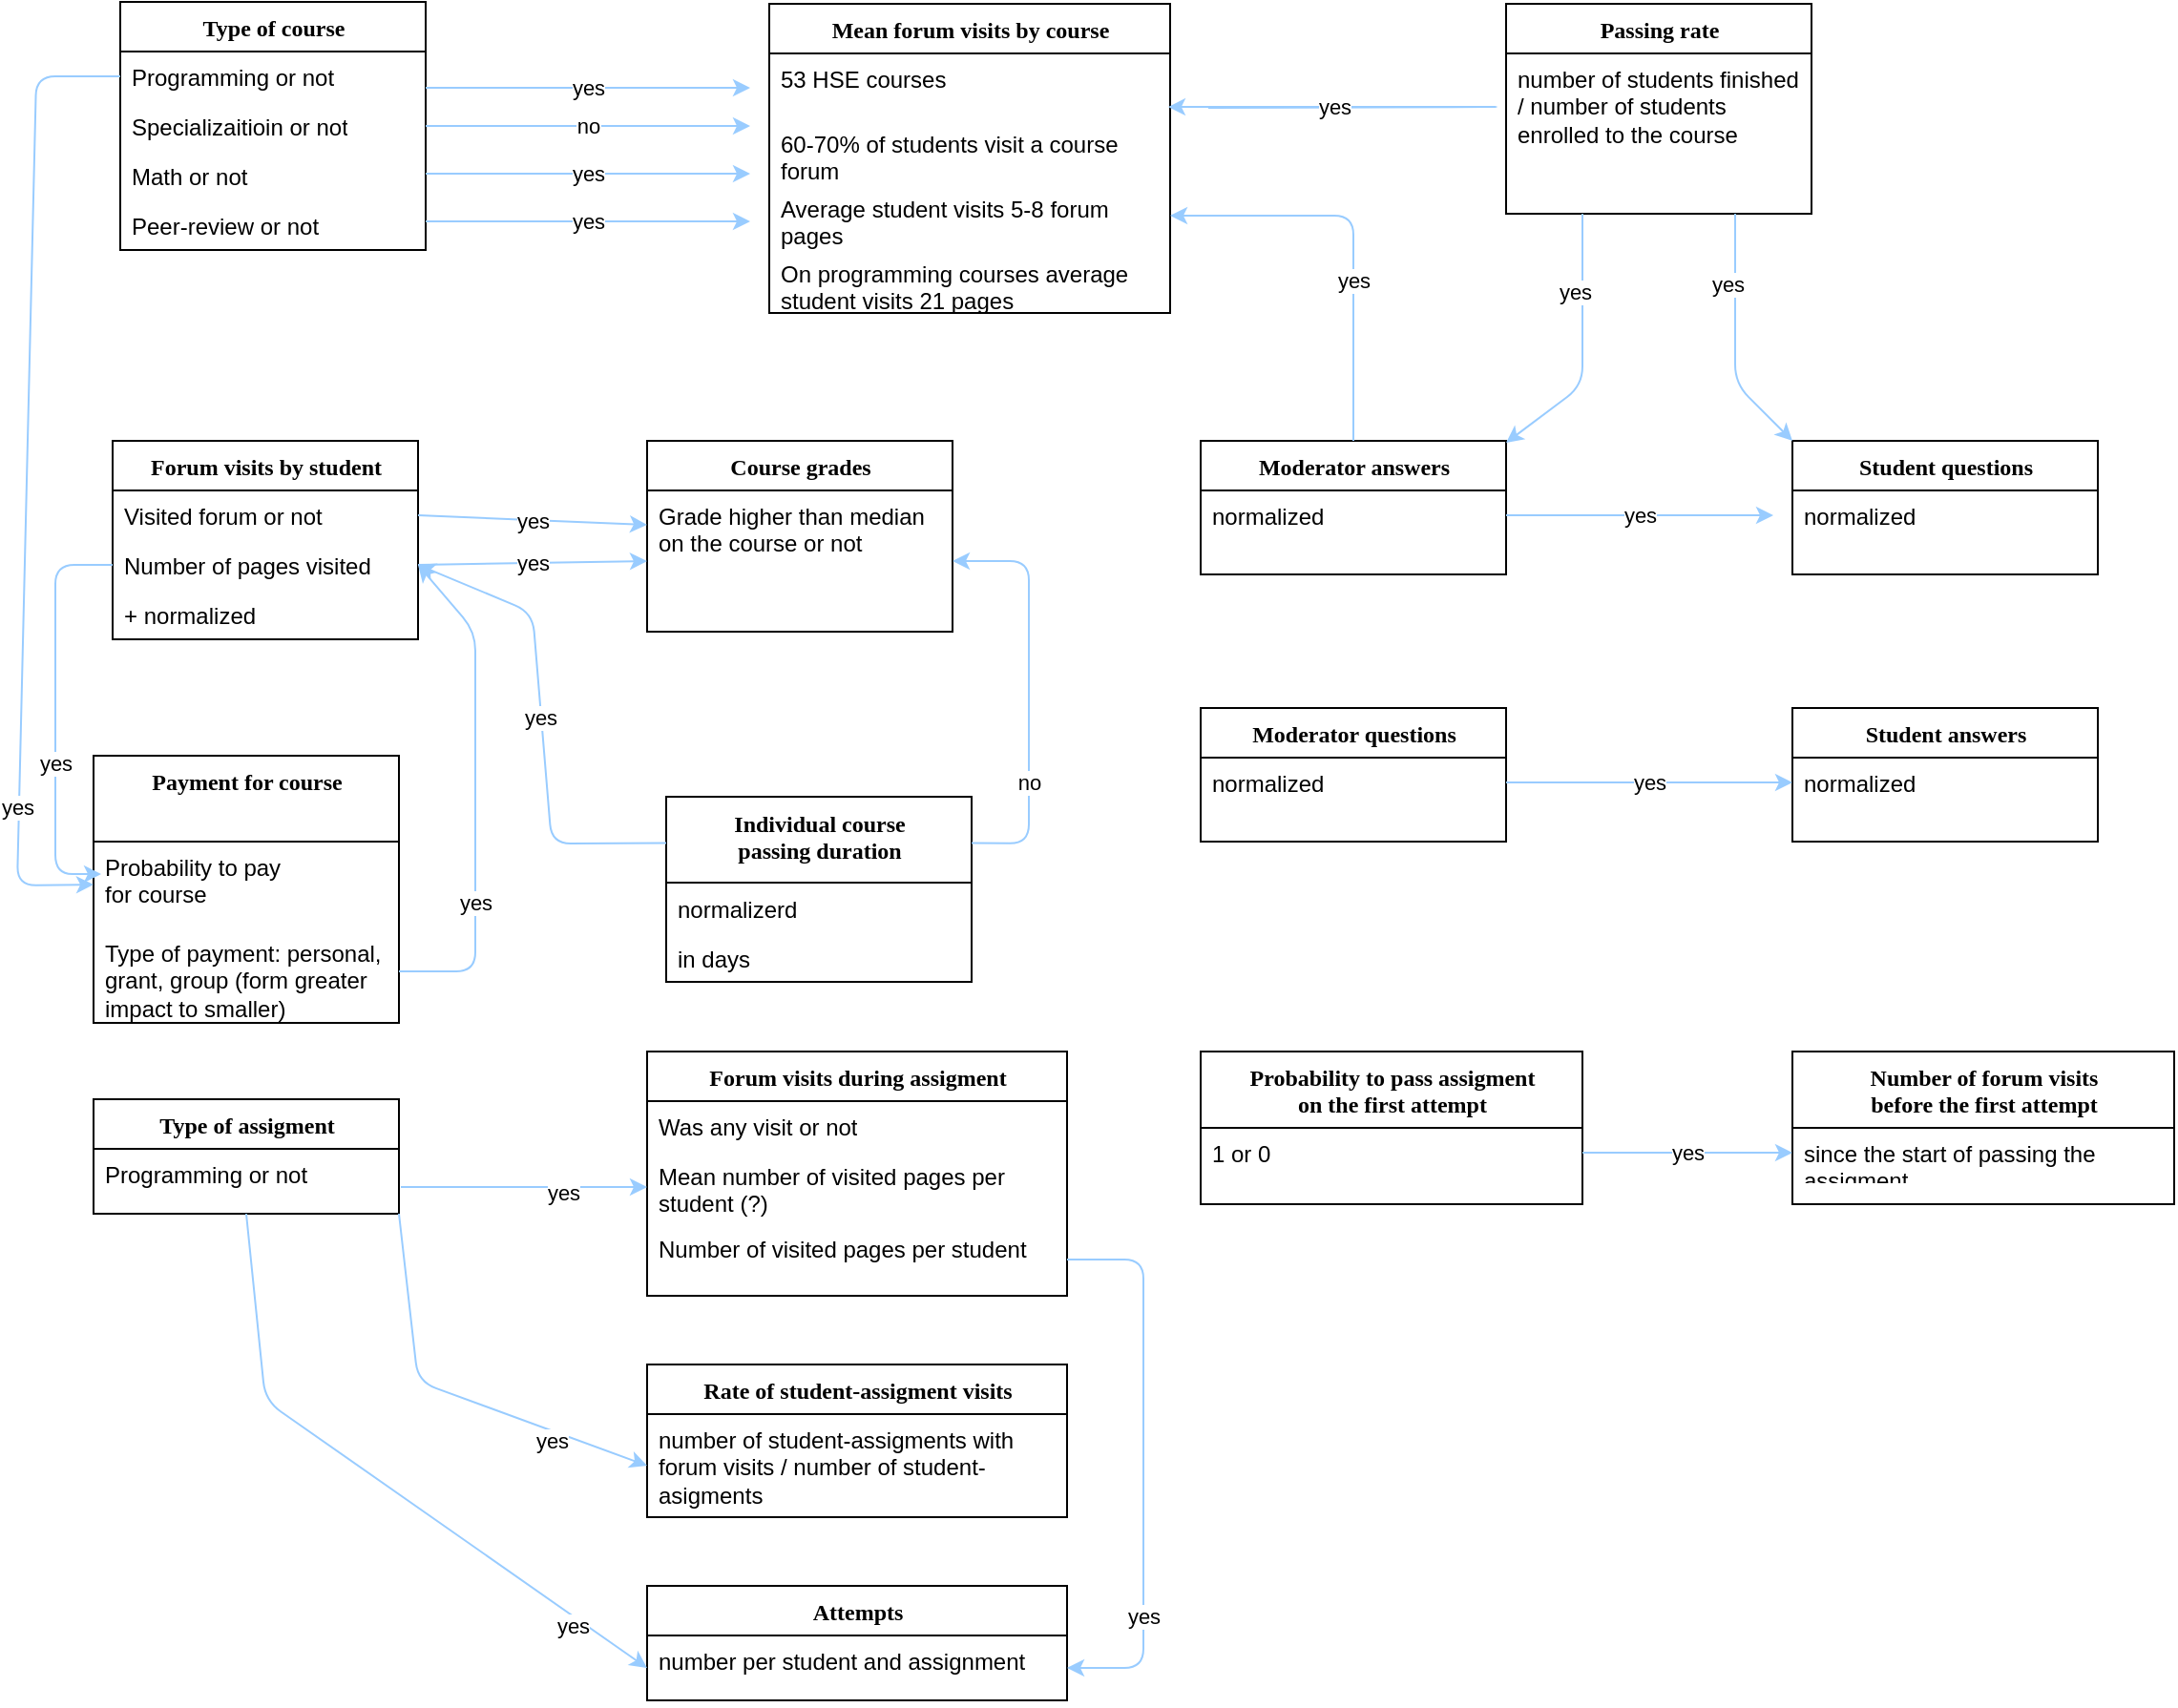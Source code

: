 <mxfile version="14.2.4" type="github">
  <diagram name="Page-1" id="9f46799a-70d6-7492-0946-bef42562c5a5">
    <mxGraphModel dx="1436" dy="722" grid="1" gridSize="10" guides="1" tooltips="1" connect="1" arrows="1" fold="1" page="1" pageScale="1" pageWidth="1100" pageHeight="850" background="#ffffff" math="0" shadow="0">
      <root>
        <mxCell id="0" />
        <mxCell id="1" parent="0" />
        <mxCell id="78961159f06e98e8-17" value="Type of course" style="swimlane;html=1;fontStyle=1;align=center;verticalAlign=top;childLayout=stackLayout;horizontal=1;startSize=26;horizontalStack=0;resizeParent=1;resizeLast=0;collapsible=1;marginBottom=0;swimlaneFillColor=#ffffff;rounded=0;shadow=0;comic=0;labelBackgroundColor=none;strokeWidth=1;fillColor=none;fontFamily=Verdana;fontSize=12" parent="1" vertex="1">
          <mxGeometry x="64" y="30" width="160" height="130" as="geometry" />
        </mxCell>
        <mxCell id="78961159f06e98e8-21" value="Programming or not" style="text;html=1;strokeColor=none;fillColor=none;align=left;verticalAlign=top;spacingLeft=4;spacingRight=4;whiteSpace=wrap;overflow=hidden;rotatable=0;points=[[0,0.5],[1,0.5]];portConstraint=eastwest;" parent="78961159f06e98e8-17" vertex="1">
          <mxGeometry y="26" width="160" height="26" as="geometry" />
        </mxCell>
        <mxCell id="78961159f06e98e8-23" value="Specializaitioin or not" style="text;html=1;strokeColor=none;fillColor=none;align=left;verticalAlign=top;spacingLeft=4;spacingRight=4;whiteSpace=wrap;overflow=hidden;rotatable=0;points=[[0,0.5],[1,0.5]];portConstraint=eastwest;" parent="78961159f06e98e8-17" vertex="1">
          <mxGeometry y="52" width="160" height="26" as="geometry" />
        </mxCell>
        <mxCell id="aLycQv6dGpjv4xVjG4Al-23" value="Math or not" style="text;html=1;strokeColor=none;fillColor=none;align=left;verticalAlign=top;spacingLeft=4;spacingRight=4;whiteSpace=wrap;overflow=hidden;rotatable=0;points=[[0,0.5],[1,0.5]];portConstraint=eastwest;" parent="78961159f06e98e8-17" vertex="1">
          <mxGeometry y="78" width="160" height="26" as="geometry" />
        </mxCell>
        <mxCell id="aLycQv6dGpjv4xVjG4Al-24" value="Peer-review or not" style="text;html=1;strokeColor=none;fillColor=none;align=left;verticalAlign=top;spacingLeft=4;spacingRight=4;whiteSpace=wrap;overflow=hidden;rotatable=0;points=[[0,0.5],[1,0.5]];portConstraint=eastwest;" parent="78961159f06e98e8-17" vertex="1">
          <mxGeometry y="104" width="160" height="26" as="geometry" />
        </mxCell>
        <mxCell id="78961159f06e98e8-30" value="Mean forum visits by course" style="swimlane;html=1;fontStyle=1;align=center;verticalAlign=top;childLayout=stackLayout;horizontal=1;startSize=26;horizontalStack=0;resizeParent=1;resizeLast=0;collapsible=1;marginBottom=0;swimlaneFillColor=#ffffff;rounded=0;shadow=0;comic=0;labelBackgroundColor=none;strokeWidth=1;fillColor=none;fontFamily=Verdana;fontSize=12" parent="1" vertex="1">
          <mxGeometry x="404" y="31" width="210" height="162" as="geometry" />
        </mxCell>
        <mxCell id="78961159f06e98e8-42" value="53 HSE courses" style="text;html=1;strokeColor=none;fillColor=none;align=left;verticalAlign=top;spacingLeft=4;spacingRight=4;whiteSpace=wrap;overflow=hidden;rotatable=0;points=[[0,0.5],[1,0.5]];portConstraint=eastwest;" parent="78961159f06e98e8-30" vertex="1">
          <mxGeometry y="26" width="210" height="34" as="geometry" />
        </mxCell>
        <mxCell id="aLycQv6dGpjv4xVjG4Al-15" value="60-70% of students visit a course forum" style="text;html=1;strokeColor=none;fillColor=none;align=left;verticalAlign=top;spacingLeft=4;spacingRight=4;whiteSpace=wrap;overflow=hidden;rotatable=0;points=[[0,0.5],[1,0.5]];portConstraint=eastwest;" parent="78961159f06e98e8-30" vertex="1">
          <mxGeometry y="60" width="210" height="34" as="geometry" />
        </mxCell>
        <mxCell id="aLycQv6dGpjv4xVjG4Al-16" value="Average student visits 5-8 forum pages" style="text;html=1;strokeColor=none;fillColor=none;align=left;verticalAlign=top;spacingLeft=4;spacingRight=4;whiteSpace=wrap;overflow=hidden;rotatable=0;points=[[0,0.5],[1,0.5]];portConstraint=eastwest;" parent="78961159f06e98e8-30" vertex="1">
          <mxGeometry y="94" width="210" height="34" as="geometry" />
        </mxCell>
        <mxCell id="aLycQv6dGpjv4xVjG4Al-17" value="On programming courses average student visits 21 pages" style="text;html=1;strokeColor=none;fillColor=none;align=left;verticalAlign=top;spacingLeft=4;spacingRight=4;whiteSpace=wrap;overflow=hidden;rotatable=0;points=[[0,0.5],[1,0.5]];portConstraint=eastwest;" parent="78961159f06e98e8-30" vertex="1">
          <mxGeometry y="128" width="210" height="34" as="geometry" />
        </mxCell>
        <mxCell id="78961159f06e98e8-43" value="Passing rate" style="swimlane;html=1;fontStyle=1;align=center;verticalAlign=top;childLayout=stackLayout;horizontal=1;startSize=26;horizontalStack=0;resizeParent=1;resizeLast=0;collapsible=1;marginBottom=0;swimlaneFillColor=#ffffff;rounded=0;shadow=0;comic=0;labelBackgroundColor=none;strokeWidth=1;fillColor=none;fontFamily=Verdana;fontSize=12" parent="1" vertex="1">
          <mxGeometry x="790" y="31" width="160" height="110" as="geometry" />
        </mxCell>
        <mxCell id="78961159f06e98e8-44" value="number of students finished / number of students enrolled to the course" style="text;html=1;strokeColor=none;fillColor=none;align=left;verticalAlign=top;spacingLeft=4;spacingRight=4;whiteSpace=wrap;overflow=hidden;rotatable=0;points=[[0,0.5],[1,0.5]];portConstraint=eastwest;" parent="78961159f06e98e8-43" vertex="1">
          <mxGeometry y="26" width="160" height="54" as="geometry" />
        </mxCell>
        <mxCell id="78961159f06e98e8-56" value="Forum visits by student" style="swimlane;html=1;fontStyle=1;align=center;verticalAlign=top;childLayout=stackLayout;horizontal=1;startSize=26;horizontalStack=0;resizeParent=1;resizeLast=0;collapsible=1;marginBottom=0;swimlaneFillColor=#ffffff;rounded=0;shadow=0;comic=0;labelBackgroundColor=none;strokeWidth=1;fillColor=none;fontFamily=Verdana;fontSize=12" parent="1" vertex="1">
          <mxGeometry x="60" y="260" width="160" height="104" as="geometry" />
        </mxCell>
        <mxCell id="78961159f06e98e8-57" value="Visited forum or not" style="text;html=1;strokeColor=none;fillColor=none;align=left;verticalAlign=top;spacingLeft=4;spacingRight=4;whiteSpace=wrap;overflow=hidden;rotatable=0;points=[[0,0.5],[1,0.5]];portConstraint=eastwest;" parent="78961159f06e98e8-56" vertex="1">
          <mxGeometry y="26" width="160" height="26" as="geometry" />
        </mxCell>
        <mxCell id="78961159f06e98e8-58" value="Number of pages visited" style="text;html=1;strokeColor=none;fillColor=none;align=left;verticalAlign=top;spacingLeft=4;spacingRight=4;whiteSpace=wrap;overflow=hidden;rotatable=0;points=[[0,0.5],[1,0.5]];portConstraint=eastwest;" parent="78961159f06e98e8-56" vertex="1">
          <mxGeometry y="52" width="160" height="26" as="geometry" />
        </mxCell>
        <mxCell id="UFu44BDGkwiWeATgF32q-23" value="+ normalized" style="text;html=1;strokeColor=none;fillColor=none;align=left;verticalAlign=top;spacingLeft=4;spacingRight=4;whiteSpace=wrap;overflow=hidden;rotatable=0;points=[[0,0.5],[1,0.5]];portConstraint=eastwest;" vertex="1" parent="78961159f06e98e8-56">
          <mxGeometry y="78" width="160" height="26" as="geometry" />
        </mxCell>
        <mxCell id="78961159f06e98e8-69" value="Course grades" style="swimlane;html=1;fontStyle=1;align=center;verticalAlign=top;childLayout=stackLayout;horizontal=1;startSize=26;horizontalStack=0;resizeParent=1;resizeLast=0;collapsible=1;marginBottom=0;swimlaneFillColor=#ffffff;rounded=0;shadow=0;comic=0;labelBackgroundColor=none;strokeWidth=1;fillColor=none;fontFamily=Verdana;fontSize=12;direction=east;" parent="1" vertex="1">
          <mxGeometry x="340" y="260" width="160" height="100" as="geometry" />
        </mxCell>
        <mxCell id="78961159f06e98e8-71" value="Grade higher than median on the course or not" style="text;html=1;strokeColor=none;fillColor=none;align=left;verticalAlign=top;spacingLeft=4;spacingRight=4;whiteSpace=wrap;overflow=hidden;rotatable=0;points=[[0,0.5],[1,0.5]];portConstraint=eastwest;" parent="78961159f06e98e8-69" vertex="1">
          <mxGeometry y="26" width="160" height="74" as="geometry" />
        </mxCell>
        <mxCell id="78961159f06e98e8-82" value="&lt;div&gt;Number of forum visits &lt;br&gt;&lt;/div&gt;&lt;div&gt;before the first attempt&lt;br&gt;&lt;/div&gt;" style="swimlane;html=1;fontStyle=1;align=center;verticalAlign=top;childLayout=stackLayout;horizontal=1;startSize=40;horizontalStack=0;resizeParent=1;resizeLast=0;collapsible=1;marginBottom=0;swimlaneFillColor=#ffffff;rounded=0;shadow=0;comic=0;labelBackgroundColor=none;strokeWidth=1;fillColor=none;fontFamily=Verdana;fontSize=12" parent="1" vertex="1">
          <mxGeometry x="940" y="580" width="200" height="80" as="geometry" />
        </mxCell>
        <mxCell id="78961159f06e98e8-89" value="since the start of passing the assigment" style="text;html=1;strokeColor=none;fillColor=none;align=left;verticalAlign=top;spacingLeft=4;spacingRight=4;whiteSpace=wrap;overflow=hidden;rotatable=0;points=[[0,0.5],[1,0.5]];portConstraint=eastwest;" parent="78961159f06e98e8-82" vertex="1">
          <mxGeometry y="40" width="200" height="26" as="geometry" />
        </mxCell>
        <mxCell id="78961159f06e98e8-95" value="Moderator questions" style="swimlane;html=1;fontStyle=1;align=center;verticalAlign=top;childLayout=stackLayout;horizontal=1;startSize=26;horizontalStack=0;resizeParent=1;resizeLast=0;collapsible=1;marginBottom=0;swimlaneFillColor=#ffffff;rounded=0;shadow=0;comic=0;labelBackgroundColor=none;strokeWidth=1;fillColor=none;fontFamily=Verdana;fontSize=12" parent="1" vertex="1">
          <mxGeometry x="630" y="400" width="160" height="70" as="geometry" />
        </mxCell>
        <mxCell id="78961159f06e98e8-96" value="normalized" style="text;html=1;strokeColor=none;fillColor=none;align=left;verticalAlign=top;spacingLeft=4;spacingRight=4;whiteSpace=wrap;overflow=hidden;rotatable=0;points=[[0,0.5],[1,0.5]];portConstraint=eastwest;" parent="78961159f06e98e8-95" vertex="1">
          <mxGeometry y="26" width="160" height="26" as="geometry" />
        </mxCell>
        <mxCell id="78961159f06e98e8-108" value="Moderator answers" style="swimlane;html=1;fontStyle=1;align=center;verticalAlign=top;childLayout=stackLayout;horizontal=1;startSize=26;horizontalStack=0;resizeParent=1;resizeLast=0;collapsible=1;marginBottom=0;swimlaneFillColor=#ffffff;rounded=0;shadow=0;comic=0;labelBackgroundColor=none;strokeWidth=1;fillColor=none;fontFamily=Verdana;fontSize=12" parent="1" vertex="1">
          <mxGeometry x="630" y="260" width="160" height="70" as="geometry" />
        </mxCell>
        <mxCell id="78961159f06e98e8-109" value="normalized" style="text;html=1;strokeColor=none;fillColor=none;align=left;verticalAlign=top;spacingLeft=4;spacingRight=4;whiteSpace=wrap;overflow=hidden;rotatable=0;points=[[0,0.5],[1,0.5]];portConstraint=eastwest;" parent="78961159f06e98e8-108" vertex="1">
          <mxGeometry y="26" width="160" height="26" as="geometry" />
        </mxCell>
        <mxCell id="aLycQv6dGpjv4xVjG4Al-8" value="" style="endArrow=classic;html=1;strokeColor=#99CCFF;fillColor=#E6D0DE;" parent="1" edge="1">
          <mxGeometry relative="1" as="geometry">
            <mxPoint x="224" y="75" as="sourcePoint" />
            <mxPoint x="394" y="75" as="targetPoint" />
            <Array as="points">
              <mxPoint x="314" y="75" />
            </Array>
          </mxGeometry>
        </mxCell>
        <mxCell id="aLycQv6dGpjv4xVjG4Al-9" value="yes" style="edgeLabel;resizable=0;html=1;align=center;verticalAlign=middle;" parent="aLycQv6dGpjv4xVjG4Al-8" connectable="0" vertex="1">
          <mxGeometry relative="1" as="geometry" />
        </mxCell>
        <mxCell id="aLycQv6dGpjv4xVjG4Al-11" value="" style="endArrow=classic;html=1;strokeColor=#99CCFF;fillColor=#E6D0DE;" parent="1" edge="1">
          <mxGeometry relative="1" as="geometry">
            <mxPoint x="224" y="95" as="sourcePoint" />
            <mxPoint x="394" y="95" as="targetPoint" />
            <Array as="points">
              <mxPoint x="314" y="95" />
            </Array>
          </mxGeometry>
        </mxCell>
        <mxCell id="aLycQv6dGpjv4xVjG4Al-12" value="no" style="edgeLabel;resizable=0;html=1;align=center;verticalAlign=middle;" parent="aLycQv6dGpjv4xVjG4Al-11" connectable="0" vertex="1">
          <mxGeometry relative="1" as="geometry" />
        </mxCell>
        <mxCell id="aLycQv6dGpjv4xVjG4Al-19" value="" style="endArrow=classic;html=1;strokeColor=#99CCFF;fillColor=#E6D0DE;exitX=1;exitY=0.5;exitDx=0;exitDy=0;entryX=0;entryY=0.5;entryDx=0;entryDy=0;" parent="1" edge="1" target="78961159f06e98e8-71" source="78961159f06e98e8-58">
          <mxGeometry relative="1" as="geometry">
            <mxPoint x="230" y="330" as="sourcePoint" />
            <mxPoint x="330" y="330" as="targetPoint" />
            <Array as="points" />
          </mxGeometry>
        </mxCell>
        <mxCell id="aLycQv6dGpjv4xVjG4Al-20" value="yes" style="edgeLabel;resizable=0;html=1;align=center;verticalAlign=middle;" parent="aLycQv6dGpjv4xVjG4Al-19" connectable="0" vertex="1">
          <mxGeometry relative="1" as="geometry" />
        </mxCell>
        <mxCell id="aLycQv6dGpjv4xVjG4Al-21" value="" style="endArrow=classic;html=1;strokeColor=#99CCFF;fillColor=#E6D0DE;exitX=1;exitY=0.5;exitDx=0;exitDy=0;entryX=0;entryY=0.243;entryDx=0;entryDy=0;entryPerimeter=0;" parent="1" edge="1" target="78961159f06e98e8-71" source="78961159f06e98e8-57">
          <mxGeometry relative="1" as="geometry">
            <mxPoint x="230" y="303.5" as="sourcePoint" />
            <mxPoint x="330" y="304" as="targetPoint" />
            <Array as="points" />
          </mxGeometry>
        </mxCell>
        <mxCell id="aLycQv6dGpjv4xVjG4Al-22" value="yes" style="edgeLabel;resizable=0;html=1;align=center;verticalAlign=middle;" parent="aLycQv6dGpjv4xVjG4Al-21" connectable="0" vertex="1">
          <mxGeometry relative="1" as="geometry" />
        </mxCell>
        <mxCell id="aLycQv6dGpjv4xVjG4Al-25" value="" style="endArrow=classic;html=1;strokeColor=#99CCFF;fillColor=#E6D0DE;" parent="1" edge="1">
          <mxGeometry relative="1" as="geometry">
            <mxPoint x="224" y="120" as="sourcePoint" />
            <mxPoint x="394" y="120" as="targetPoint" />
            <Array as="points">
              <mxPoint x="314" y="120" />
            </Array>
          </mxGeometry>
        </mxCell>
        <mxCell id="aLycQv6dGpjv4xVjG4Al-26" value="yes" style="edgeLabel;resizable=0;html=1;align=center;verticalAlign=middle;" parent="aLycQv6dGpjv4xVjG4Al-25" connectable="0" vertex="1">
          <mxGeometry relative="1" as="geometry" />
        </mxCell>
        <mxCell id="aLycQv6dGpjv4xVjG4Al-27" value="" style="endArrow=classic;html=1;strokeColor=#99CCFF;fillColor=#E6D0DE;" parent="1" edge="1">
          <mxGeometry relative="1" as="geometry">
            <mxPoint x="224" y="145" as="sourcePoint" />
            <mxPoint x="394" y="145" as="targetPoint" />
            <Array as="points">
              <mxPoint x="314" y="145" />
            </Array>
          </mxGeometry>
        </mxCell>
        <mxCell id="aLycQv6dGpjv4xVjG4Al-28" value="yes" style="edgeLabel;resizable=0;html=1;align=center;verticalAlign=middle;" parent="aLycQv6dGpjv4xVjG4Al-27" connectable="0" vertex="1">
          <mxGeometry relative="1" as="geometry" />
        </mxCell>
        <mxCell id="UFu44BDGkwiWeATgF32q-1" value="" style="endArrow=classic;html=1;strokeColor=#99CCFF;fillColor=#E6D0DE;entryX=0.995;entryY=0.824;entryDx=0;entryDy=0;entryPerimeter=0;" edge="1" parent="1" target="78961159f06e98e8-42">
          <mxGeometry relative="1" as="geometry">
            <mxPoint x="634" y="85.5" as="sourcePoint" />
            <mxPoint x="634" y="86" as="targetPoint" />
            <Array as="points">
              <mxPoint x="790" y="85" />
            </Array>
          </mxGeometry>
        </mxCell>
        <mxCell id="UFu44BDGkwiWeATgF32q-2" value="yes" style="edgeLabel;resizable=0;html=1;align=center;verticalAlign=middle;" connectable="0" vertex="1" parent="UFu44BDGkwiWeATgF32q-1">
          <mxGeometry relative="1" as="geometry">
            <mxPoint x="-80" as="offset" />
          </mxGeometry>
        </mxCell>
        <mxCell id="UFu44BDGkwiWeATgF32q-4" value="Student answers" style="swimlane;html=1;fontStyle=1;align=center;verticalAlign=top;childLayout=stackLayout;horizontal=1;startSize=26;horizontalStack=0;resizeParent=1;resizeLast=0;collapsible=1;marginBottom=0;swimlaneFillColor=#ffffff;rounded=0;shadow=0;comic=0;labelBackgroundColor=none;strokeWidth=1;fillColor=none;fontFamily=Verdana;fontSize=12" vertex="1" parent="1">
          <mxGeometry x="940" y="400" width="160" height="70" as="geometry" />
        </mxCell>
        <mxCell id="UFu44BDGkwiWeATgF32q-5" value="normalized" style="text;html=1;strokeColor=none;fillColor=none;align=left;verticalAlign=top;spacingLeft=4;spacingRight=4;whiteSpace=wrap;overflow=hidden;rotatable=0;points=[[0,0.5],[1,0.5]];portConstraint=eastwest;" vertex="1" parent="UFu44BDGkwiWeATgF32q-4">
          <mxGeometry y="26" width="160" height="26" as="geometry" />
        </mxCell>
        <mxCell id="UFu44BDGkwiWeATgF32q-6" value="Student questions" style="swimlane;html=1;fontStyle=1;align=center;verticalAlign=top;childLayout=stackLayout;horizontal=1;startSize=26;horizontalStack=0;resizeParent=1;resizeLast=0;collapsible=1;marginBottom=0;swimlaneFillColor=#ffffff;rounded=0;shadow=0;comic=0;labelBackgroundColor=none;strokeWidth=1;fillColor=none;fontFamily=Verdana;fontSize=12" vertex="1" parent="1">
          <mxGeometry x="940" y="260" width="160" height="70" as="geometry" />
        </mxCell>
        <mxCell id="UFu44BDGkwiWeATgF32q-7" value="normalized" style="text;html=1;strokeColor=none;fillColor=none;align=left;verticalAlign=top;spacingLeft=4;spacingRight=4;whiteSpace=wrap;overflow=hidden;rotatable=0;points=[[0,0.5],[1,0.5]];portConstraint=eastwest;" vertex="1" parent="UFu44BDGkwiWeATgF32q-6">
          <mxGeometry y="26" width="160" height="26" as="geometry" />
        </mxCell>
        <mxCell id="UFu44BDGkwiWeATgF32q-9" value="" style="endArrow=classic;html=1;strokeColor=#99CCFF;fillColor=#E6D0DE;exitX=0.5;exitY=0;exitDx=0;exitDy=0;entryX=1;entryY=0.5;entryDx=0;entryDy=0;" edge="1" parent="1" source="78961159f06e98e8-108" target="aLycQv6dGpjv4xVjG4Al-16">
          <mxGeometry relative="1" as="geometry">
            <mxPoint x="680" y="120" as="sourcePoint" />
            <mxPoint x="630" y="140" as="targetPoint" />
            <Array as="points">
              <mxPoint x="710" y="142" />
            </Array>
          </mxGeometry>
        </mxCell>
        <mxCell id="UFu44BDGkwiWeATgF32q-10" value="yes" style="edgeLabel;resizable=0;html=1;align=center;verticalAlign=middle;" connectable="0" vertex="1" parent="UFu44BDGkwiWeATgF32q-9">
          <mxGeometry relative="1" as="geometry">
            <mxPoint y="23" as="offset" />
          </mxGeometry>
        </mxCell>
        <mxCell id="UFu44BDGkwiWeATgF32q-15" value="" style="endArrow=classic;html=1;strokeColor=#99CCFF;fillColor=#E6D0DE;exitX=1;exitY=0.5;exitDx=0;exitDy=0;" edge="1" parent="1" source="78961159f06e98e8-109">
          <mxGeometry relative="1" as="geometry">
            <mxPoint x="800" y="303.5" as="sourcePoint" />
            <mxPoint x="930" y="299" as="targetPoint" />
            <Array as="points" />
          </mxGeometry>
        </mxCell>
        <mxCell id="UFu44BDGkwiWeATgF32q-16" value="yes" style="edgeLabel;resizable=0;html=1;align=center;verticalAlign=middle;" connectable="0" vertex="1" parent="UFu44BDGkwiWeATgF32q-15">
          <mxGeometry relative="1" as="geometry" />
        </mxCell>
        <mxCell id="UFu44BDGkwiWeATgF32q-17" value="" style="endArrow=classic;html=1;strokeColor=#99CCFF;fillColor=#E6D0DE;exitX=1;exitY=0.5;exitDx=0;exitDy=0;entryX=0;entryY=0.5;entryDx=0;entryDy=0;" edge="1" parent="1" source="78961159f06e98e8-96" target="UFu44BDGkwiWeATgF32q-5">
          <mxGeometry relative="1" as="geometry">
            <mxPoint x="800" y="440" as="sourcePoint" />
            <mxPoint x="930" y="440" as="targetPoint" />
            <Array as="points" />
          </mxGeometry>
        </mxCell>
        <mxCell id="UFu44BDGkwiWeATgF32q-18" value="yes" style="edgeLabel;resizable=0;html=1;align=center;verticalAlign=middle;" connectable="0" vertex="1" parent="UFu44BDGkwiWeATgF32q-17">
          <mxGeometry relative="1" as="geometry" />
        </mxCell>
        <mxCell id="UFu44BDGkwiWeATgF32q-19" value="" style="endArrow=classic;html=1;strokeColor=#99CCFF;fillColor=#E6D0DE;exitX=0.25;exitY=1;exitDx=0;exitDy=0;" edge="1" parent="1" source="78961159f06e98e8-43">
          <mxGeometry relative="1" as="geometry">
            <mxPoint x="854.62" y="141" as="sourcePoint" />
            <mxPoint x="790.005" y="261" as="targetPoint" />
            <Array as="points">
              <mxPoint x="830" y="231" />
            </Array>
          </mxGeometry>
        </mxCell>
        <mxCell id="UFu44BDGkwiWeATgF32q-20" value="yes" style="edgeLabel;resizable=0;html=1;align=center;verticalAlign=middle;" connectable="0" vertex="1" parent="UFu44BDGkwiWeATgF32q-19">
          <mxGeometry relative="1" as="geometry">
            <mxPoint x="-4.62" y="-29" as="offset" />
          </mxGeometry>
        </mxCell>
        <mxCell id="UFu44BDGkwiWeATgF32q-21" value="" style="endArrow=classic;html=1;strokeColor=#99CCFF;fillColor=#E6D0DE;entryX=0;entryY=0;entryDx=0;entryDy=0;exitX=0.75;exitY=1;exitDx=0;exitDy=0;" edge="1" parent="1" source="78961159f06e98e8-43" target="UFu44BDGkwiWeATgF32q-6">
          <mxGeometry relative="1" as="geometry">
            <mxPoint x="905" y="190" as="sourcePoint" />
            <mxPoint x="840.005" y="261" as="targetPoint" />
            <Array as="points">
              <mxPoint x="910" y="230" />
            </Array>
          </mxGeometry>
        </mxCell>
        <mxCell id="UFu44BDGkwiWeATgF32q-22" value="yes" style="edgeLabel;resizable=0;html=1;align=center;verticalAlign=middle;" connectable="0" vertex="1" parent="UFu44BDGkwiWeATgF32q-21">
          <mxGeometry relative="1" as="geometry">
            <mxPoint x="-4.62" y="-29" as="offset" />
          </mxGeometry>
        </mxCell>
        <mxCell id="UFu44BDGkwiWeATgF32q-24" value="&lt;div&gt;Individual course &lt;br&gt;&lt;/div&gt;&lt;div&gt;passing duration&lt;/div&gt;" style="swimlane;html=1;fontStyle=1;align=center;verticalAlign=top;childLayout=stackLayout;horizontal=1;startSize=45;horizontalStack=0;resizeParent=1;resizeLast=0;collapsible=1;marginBottom=0;swimlaneFillColor=#ffffff;rounded=0;shadow=0;comic=0;labelBackgroundColor=none;strokeWidth=1;fillColor=none;fontFamily=Verdana;fontSize=12" vertex="1" parent="1">
          <mxGeometry x="350" y="446.5" width="160" height="97" as="geometry" />
        </mxCell>
        <mxCell id="UFu44BDGkwiWeATgF32q-25" value="normalizerd" style="text;html=1;strokeColor=none;fillColor=none;align=left;verticalAlign=top;spacingLeft=4;spacingRight=4;whiteSpace=wrap;overflow=hidden;rotatable=0;points=[[0,0.5],[1,0.5]];portConstraint=eastwest;" vertex="1" parent="UFu44BDGkwiWeATgF32q-24">
          <mxGeometry y="45" width="160" height="26" as="geometry" />
        </mxCell>
        <mxCell id="UFu44BDGkwiWeATgF32q-26" value="in days" style="text;html=1;strokeColor=none;fillColor=none;align=left;verticalAlign=top;spacingLeft=4;spacingRight=4;whiteSpace=wrap;overflow=hidden;rotatable=0;points=[[0,0.5],[1,0.5]];portConstraint=eastwest;" vertex="1" parent="UFu44BDGkwiWeATgF32q-24">
          <mxGeometry y="71" width="160" height="26" as="geometry" />
        </mxCell>
        <mxCell id="UFu44BDGkwiWeATgF32q-28" value="" style="endArrow=classic;html=1;strokeColor=#99CCFF;fillColor=#E6D0DE;exitX=0;exitY=0.25;exitDx=0;exitDy=0;entryX=1;entryY=0.5;entryDx=0;entryDy=0;" edge="1" parent="1" source="UFu44BDGkwiWeATgF32q-24" target="78961159f06e98e8-58">
          <mxGeometry relative="1" as="geometry">
            <mxPoint x="60" y="458" as="sourcePoint" />
            <mxPoint x="280" y="350" as="targetPoint" />
            <Array as="points">
              <mxPoint x="290" y="471" />
              <mxPoint x="280" y="350" />
            </Array>
          </mxGeometry>
        </mxCell>
        <mxCell id="UFu44BDGkwiWeATgF32q-29" value="yes" style="edgeLabel;resizable=0;html=1;align=center;verticalAlign=middle;" connectable="0" vertex="1" parent="UFu44BDGkwiWeATgF32q-28">
          <mxGeometry relative="1" as="geometry">
            <mxPoint x="-1.0" y="-3" as="offset" />
          </mxGeometry>
        </mxCell>
        <mxCell id="UFu44BDGkwiWeATgF32q-31" value="" style="endArrow=classic;html=1;strokeColor=#99CCFF;fillColor=#E6D0DE;exitX=1;exitY=0.25;exitDx=0;exitDy=0;entryX=1;entryY=0.5;entryDx=0;entryDy=0;" edge="1" parent="1" source="UFu44BDGkwiWeATgF32q-24" target="78961159f06e98e8-71">
          <mxGeometry relative="1" as="geometry">
            <mxPoint x="340" y="475" as="sourcePoint" />
            <mxPoint x="340" y="375" as="targetPoint" />
            <Array as="points">
              <mxPoint x="540" y="471" />
              <mxPoint x="540" y="323" />
            </Array>
          </mxGeometry>
        </mxCell>
        <mxCell id="UFu44BDGkwiWeATgF32q-32" value="no" style="edgeLabel;resizable=0;html=1;align=center;verticalAlign=middle;" connectable="0" vertex="1" parent="UFu44BDGkwiWeATgF32q-31">
          <mxGeometry relative="1" as="geometry">
            <mxPoint y="47" as="offset" />
          </mxGeometry>
        </mxCell>
        <mxCell id="UFu44BDGkwiWeATgF32q-33" value="Type of assigment" style="swimlane;html=1;fontStyle=1;align=center;verticalAlign=top;childLayout=stackLayout;horizontal=1;startSize=26;horizontalStack=0;resizeParent=1;resizeLast=0;collapsible=1;marginBottom=0;swimlaneFillColor=#ffffff;rounded=0;shadow=0;comic=0;labelBackgroundColor=none;strokeWidth=1;fillColor=none;fontFamily=Verdana;fontSize=12" vertex="1" parent="1">
          <mxGeometry x="50" y="605" width="160" height="60" as="geometry" />
        </mxCell>
        <mxCell id="UFu44BDGkwiWeATgF32q-34" value="Programming or not" style="text;html=1;strokeColor=none;fillColor=none;align=left;verticalAlign=top;spacingLeft=4;spacingRight=4;whiteSpace=wrap;overflow=hidden;rotatable=0;points=[[0,0.5],[1,0.5]];portConstraint=eastwest;" vertex="1" parent="UFu44BDGkwiWeATgF32q-33">
          <mxGeometry y="26" width="160" height="26" as="geometry" />
        </mxCell>
        <mxCell id="UFu44BDGkwiWeATgF32q-38" value="Forum visits during assigment" style="swimlane;html=1;fontStyle=1;align=center;verticalAlign=top;childLayout=stackLayout;horizontal=1;startSize=26;horizontalStack=0;resizeParent=1;resizeLast=0;collapsible=1;marginBottom=0;swimlaneFillColor=#ffffff;rounded=0;shadow=0;comic=0;labelBackgroundColor=none;strokeWidth=1;fillColor=none;fontFamily=Verdana;fontSize=12" vertex="1" parent="1">
          <mxGeometry x="340" y="580" width="220" height="128" as="geometry" />
        </mxCell>
        <mxCell id="UFu44BDGkwiWeATgF32q-39" value="Was any visit or not" style="text;html=1;strokeColor=none;fillColor=none;align=left;verticalAlign=top;spacingLeft=4;spacingRight=4;whiteSpace=wrap;overflow=hidden;rotatable=0;points=[[0,0.5],[1,0.5]];portConstraint=eastwest;" vertex="1" parent="UFu44BDGkwiWeATgF32q-38">
          <mxGeometry y="26" width="220" height="26" as="geometry" />
        </mxCell>
        <mxCell id="UFu44BDGkwiWeATgF32q-40" value="Mean number of visited pages per student (?)" style="text;html=1;strokeColor=none;fillColor=none;align=left;verticalAlign=top;spacingLeft=4;spacingRight=4;whiteSpace=wrap;overflow=hidden;rotatable=0;points=[[0,0.5],[1,0.5]];portConstraint=eastwest;" vertex="1" parent="UFu44BDGkwiWeATgF32q-38">
          <mxGeometry y="52" width="220" height="38" as="geometry" />
        </mxCell>
        <mxCell id="UFu44BDGkwiWeATgF32q-57" value="Number of visited pages per student " style="text;html=1;strokeColor=none;fillColor=none;align=left;verticalAlign=top;spacingLeft=4;spacingRight=4;whiteSpace=wrap;overflow=hidden;rotatable=0;points=[[0,0.5],[1,0.5]];portConstraint=eastwest;" vertex="1" parent="UFu44BDGkwiWeATgF32q-38">
          <mxGeometry y="90" width="220" height="38" as="geometry" />
        </mxCell>
        <mxCell id="UFu44BDGkwiWeATgF32q-42" value="" style="endArrow=classic;html=1;strokeColor=#99CCFF;fillColor=#E6D0DE;entryX=0;entryY=0.5;entryDx=0;entryDy=0;exitX=1.006;exitY=0.769;exitDx=0;exitDy=0;exitPerimeter=0;" edge="1" parent="1" source="UFu44BDGkwiWeATgF32q-34" target="UFu44BDGkwiWeATgF32q-40">
          <mxGeometry relative="1" as="geometry">
            <mxPoint x="240" y="640" as="sourcePoint" />
            <mxPoint x="300" y="500" as="targetPoint" />
            <Array as="points" />
          </mxGeometry>
        </mxCell>
        <mxCell id="UFu44BDGkwiWeATgF32q-43" value="yes" style="edgeLabel;resizable=0;html=1;align=center;verticalAlign=middle;" connectable="0" vertex="1" parent="UFu44BDGkwiWeATgF32q-42">
          <mxGeometry relative="1" as="geometry">
            <mxPoint x="20.23" y="2.82" as="offset" />
          </mxGeometry>
        </mxCell>
        <mxCell id="UFu44BDGkwiWeATgF32q-44" value="Rate of student-assigment visits" style="swimlane;html=1;fontStyle=1;align=center;verticalAlign=top;childLayout=stackLayout;horizontal=1;startSize=26;horizontalStack=0;resizeParent=1;resizeLast=0;collapsible=1;marginBottom=0;swimlaneFillColor=#ffffff;rounded=0;shadow=0;comic=0;labelBackgroundColor=none;strokeWidth=1;fillColor=none;fontFamily=Verdana;fontSize=12" vertex="1" parent="1">
          <mxGeometry x="340" y="744" width="220" height="80" as="geometry" />
        </mxCell>
        <mxCell id="UFu44BDGkwiWeATgF32q-45" value="number of student-assigments with forum visits / number of student-asigments" style="text;html=1;strokeColor=none;fillColor=none;align=left;verticalAlign=top;spacingLeft=4;spacingRight=4;whiteSpace=wrap;overflow=hidden;rotatable=0;points=[[0,0.5],[1,0.5]];portConstraint=eastwest;" vertex="1" parent="UFu44BDGkwiWeATgF32q-44">
          <mxGeometry y="26" width="220" height="54" as="geometry" />
        </mxCell>
        <mxCell id="UFu44BDGkwiWeATgF32q-48" value="" style="endArrow=classic;html=1;strokeColor=#99CCFF;fillColor=#E6D0DE;entryX=0;entryY=0.5;entryDx=0;entryDy=0;exitX=1;exitY=1;exitDx=0;exitDy=0;" edge="1" parent="1" source="UFu44BDGkwiWeATgF32q-33" target="UFu44BDGkwiWeATgF32q-45">
          <mxGeometry relative="1" as="geometry">
            <mxPoint x="230.96" y="635.994" as="sourcePoint" />
            <mxPoint x="350" y="661" as="targetPoint" />
            <Array as="points">
              <mxPoint x="220" y="753" />
            </Array>
          </mxGeometry>
        </mxCell>
        <mxCell id="UFu44BDGkwiWeATgF32q-49" value="yes" style="edgeLabel;resizable=0;html=1;align=center;verticalAlign=middle;" connectable="0" vertex="1" parent="UFu44BDGkwiWeATgF32q-48">
          <mxGeometry relative="1" as="geometry">
            <mxPoint x="51.75" y="24.31" as="offset" />
          </mxGeometry>
        </mxCell>
        <mxCell id="UFu44BDGkwiWeATgF32q-50" value="Attempts" style="swimlane;html=1;fontStyle=1;align=center;verticalAlign=top;childLayout=stackLayout;horizontal=1;startSize=26;horizontalStack=0;resizeParent=1;resizeLast=0;collapsible=1;marginBottom=0;swimlaneFillColor=#ffffff;rounded=0;shadow=0;comic=0;labelBackgroundColor=none;strokeWidth=1;fillColor=none;fontFamily=Verdana;fontSize=12" vertex="1" parent="1">
          <mxGeometry x="340" y="860" width="220" height="60" as="geometry" />
        </mxCell>
        <mxCell id="UFu44BDGkwiWeATgF32q-51" value="number per student and assignment" style="text;html=1;strokeColor=none;fillColor=none;align=left;verticalAlign=top;spacingLeft=4;spacingRight=4;whiteSpace=wrap;overflow=hidden;rotatable=0;points=[[0,0.5],[1,0.5]];portConstraint=eastwest;" vertex="1" parent="UFu44BDGkwiWeATgF32q-50">
          <mxGeometry y="26" width="220" height="34" as="geometry" />
        </mxCell>
        <mxCell id="UFu44BDGkwiWeATgF32q-53" value="" style="endArrow=classic;html=1;strokeColor=#99CCFF;fillColor=#E6D0DE;entryX=0;entryY=0.5;entryDx=0;entryDy=0;exitX=0.5;exitY=1;exitDx=0;exitDy=0;" edge="1" parent="1" source="UFu44BDGkwiWeATgF32q-33" target="UFu44BDGkwiWeATgF32q-51">
          <mxGeometry relative="1" as="geometry">
            <mxPoint x="140" y="650" as="sourcePoint" />
            <mxPoint x="260" y="763" as="targetPoint" />
            <Array as="points">
              <mxPoint x="140" y="763" />
            </Array>
          </mxGeometry>
        </mxCell>
        <mxCell id="UFu44BDGkwiWeATgF32q-54" value="yes" style="edgeLabel;resizable=0;html=1;align=center;verticalAlign=middle;" connectable="0" vertex="1" parent="UFu44BDGkwiWeATgF32q-53">
          <mxGeometry relative="1" as="geometry">
            <mxPoint x="100.61" y="75.43" as="offset" />
          </mxGeometry>
        </mxCell>
        <mxCell id="UFu44BDGkwiWeATgF32q-55" value="" style="endArrow=classic;html=1;strokeColor=#99CCFF;fillColor=#E6D0DE;entryX=1;entryY=0.5;entryDx=0;entryDy=0;exitX=1;exitY=0.5;exitDx=0;exitDy=0;" edge="1" parent="1" source="UFu44BDGkwiWeATgF32q-57" target="UFu44BDGkwiWeATgF32q-51">
          <mxGeometry relative="1" as="geometry">
            <mxPoint x="590" y="632" as="sourcePoint" />
            <mxPoint x="759.04" y="637.5" as="targetPoint" />
            <Array as="points">
              <mxPoint x="600" y="689" />
              <mxPoint x="600" y="903" />
            </Array>
          </mxGeometry>
        </mxCell>
        <mxCell id="UFu44BDGkwiWeATgF32q-56" value="yes" style="edgeLabel;resizable=0;html=1;align=center;verticalAlign=middle;" connectable="0" vertex="1" parent="UFu44BDGkwiWeATgF32q-55">
          <mxGeometry relative="1" as="geometry">
            <mxPoint x="-3.553e-15" y="80" as="offset" />
          </mxGeometry>
        </mxCell>
        <mxCell id="UFu44BDGkwiWeATgF32q-58" value="&lt;div&gt;Probability to pass assigment&lt;/div&gt;&lt;div&gt; on the first attempt&lt;/div&gt;" style="swimlane;html=1;fontStyle=1;align=center;verticalAlign=top;childLayout=stackLayout;horizontal=1;startSize=40;horizontalStack=0;resizeParent=1;resizeLast=0;collapsible=1;marginBottom=0;swimlaneFillColor=#ffffff;rounded=0;shadow=0;comic=0;labelBackgroundColor=none;strokeWidth=1;fillColor=none;fontFamily=Verdana;fontSize=12" vertex="1" parent="1">
          <mxGeometry x="630" y="580" width="200" height="80" as="geometry" />
        </mxCell>
        <mxCell id="UFu44BDGkwiWeATgF32q-59" value="1 or 0" style="text;html=1;strokeColor=none;fillColor=none;align=left;verticalAlign=top;spacingLeft=4;spacingRight=4;whiteSpace=wrap;overflow=hidden;rotatable=0;points=[[0,0.5],[1,0.5]];portConstraint=eastwest;" vertex="1" parent="UFu44BDGkwiWeATgF32q-58">
          <mxGeometry y="40" width="200" height="26" as="geometry" />
        </mxCell>
        <mxCell id="UFu44BDGkwiWeATgF32q-60" value="" style="endArrow=classic;html=1;strokeColor=#99CCFF;fillColor=#E6D0DE;exitX=1;exitY=0.5;exitDx=0;exitDy=0;entryX=0;entryY=0.5;entryDx=0;entryDy=0;" edge="1" parent="1" source="UFu44BDGkwiWeATgF32q-59" target="78961159f06e98e8-89">
          <mxGeometry relative="1" as="geometry">
            <mxPoint x="840" y="618.5" as="sourcePoint" />
            <mxPoint x="990" y="618.5" as="targetPoint" />
            <Array as="points" />
          </mxGeometry>
        </mxCell>
        <mxCell id="UFu44BDGkwiWeATgF32q-61" value="yes" style="edgeLabel;resizable=0;html=1;align=center;verticalAlign=middle;" connectable="0" vertex="1" parent="UFu44BDGkwiWeATgF32q-60">
          <mxGeometry relative="1" as="geometry" />
        </mxCell>
        <mxCell id="UFu44BDGkwiWeATgF32q-62" value="Payment for course" style="swimlane;html=1;fontStyle=1;align=center;verticalAlign=top;childLayout=stackLayout;horizontal=1;startSize=45;horizontalStack=0;resizeParent=1;resizeLast=0;collapsible=1;marginBottom=0;swimlaneFillColor=#ffffff;rounded=0;shadow=0;comic=0;labelBackgroundColor=none;strokeWidth=1;fillColor=none;fontFamily=Verdana;fontSize=12" vertex="1" parent="1">
          <mxGeometry x="50" y="425" width="160" height="140" as="geometry" />
        </mxCell>
        <mxCell id="UFu44BDGkwiWeATgF32q-73" value="&lt;div&gt;Probability to pay &lt;br&gt;&lt;/div&gt;&lt;div&gt;for course&lt;/div&gt;" style="text;html=1;strokeColor=none;fillColor=none;align=left;verticalAlign=top;spacingLeft=4;spacingRight=4;whiteSpace=wrap;overflow=hidden;rotatable=0;points=[[0,0.5],[1,0.5]];portConstraint=eastwest;" vertex="1" parent="UFu44BDGkwiWeATgF32q-62">
          <mxGeometry y="45" width="160" height="45" as="geometry" />
        </mxCell>
        <mxCell id="UFu44BDGkwiWeATgF32q-77" value="Type of payment: personal, grant, group (form greater impact to smaller)" style="text;html=1;strokeColor=none;fillColor=none;align=left;verticalAlign=top;spacingLeft=4;spacingRight=4;whiteSpace=wrap;overflow=hidden;rotatable=0;points=[[0,0.5],[1,0.5]];portConstraint=eastwest;" vertex="1" parent="UFu44BDGkwiWeATgF32q-62">
          <mxGeometry y="90" width="160" height="50" as="geometry" />
        </mxCell>
        <mxCell id="UFu44BDGkwiWeATgF32q-68" value="" style="endArrow=classic;html=1;strokeColor=#99CCFF;fillColor=#E6D0DE;entryX=0.025;entryY=0.443;entryDx=0;entryDy=0;entryPerimeter=0;exitX=0;exitY=0.5;exitDx=0;exitDy=0;" edge="1" parent="1" source="78961159f06e98e8-58" target="UFu44BDGkwiWeATgF32q-62">
          <mxGeometry relative="1" as="geometry">
            <mxPoint x="230" y="335" as="sourcePoint" />
            <mxPoint x="350" y="333" as="targetPoint" />
            <Array as="points">
              <mxPoint x="30" y="325" />
              <mxPoint x="30" y="487" />
            </Array>
          </mxGeometry>
        </mxCell>
        <mxCell id="UFu44BDGkwiWeATgF32q-69" value="yes" style="edgeLabel;resizable=0;html=1;align=center;verticalAlign=middle;" connectable="0" vertex="1" parent="UFu44BDGkwiWeATgF32q-68">
          <mxGeometry relative="1" as="geometry">
            <mxPoint x="-3.553e-15" y="25.41" as="offset" />
          </mxGeometry>
        </mxCell>
        <mxCell id="UFu44BDGkwiWeATgF32q-70" value="" style="endArrow=classic;html=1;strokeColor=#99CCFF;fillColor=#E6D0DE;entryX=0;entryY=0.5;entryDx=0;entryDy=0;exitX=0;exitY=0.5;exitDx=0;exitDy=0;" edge="1" parent="1" source="78961159f06e98e8-21" target="UFu44BDGkwiWeATgF32q-73">
          <mxGeometry relative="1" as="geometry">
            <mxPoint x="230" y="335" as="sourcePoint" />
            <mxPoint x="354" y="477.971" as="targetPoint" />
            <Array as="points">
              <mxPoint x="20" y="69" />
              <mxPoint x="10" y="493" />
            </Array>
          </mxGeometry>
        </mxCell>
        <mxCell id="UFu44BDGkwiWeATgF32q-71" value="yes" style="edgeLabel;resizable=0;html=1;align=center;verticalAlign=middle;" connectable="0" vertex="1" parent="UFu44BDGkwiWeATgF32q-70">
          <mxGeometry relative="1" as="geometry">
            <mxPoint x="-5.05" y="173.06" as="offset" />
          </mxGeometry>
        </mxCell>
        <mxCell id="UFu44BDGkwiWeATgF32q-75" value="" style="endArrow=classic;html=1;strokeColor=#99CCFF;fillColor=#E6D0DE;entryX=1;entryY=0.5;entryDx=0;entryDy=0;" edge="1" parent="1" target="78961159f06e98e8-58">
          <mxGeometry relative="1" as="geometry">
            <mxPoint x="210" y="538" as="sourcePoint" />
            <mxPoint x="162.95" y="550.016" as="targetPoint" />
            <Array as="points">
              <mxPoint x="250" y="538" />
              <mxPoint x="250" y="360" />
            </Array>
          </mxGeometry>
        </mxCell>
        <mxCell id="UFu44BDGkwiWeATgF32q-76" value="yes" style="edgeLabel;resizable=0;html=1;align=center;verticalAlign=middle;" connectable="0" vertex="1" parent="UFu44BDGkwiWeATgF32q-75">
          <mxGeometry relative="1" as="geometry">
            <mxPoint x="-3.553e-15" y="55.5" as="offset" />
          </mxGeometry>
        </mxCell>
      </root>
    </mxGraphModel>
  </diagram>
</mxfile>
